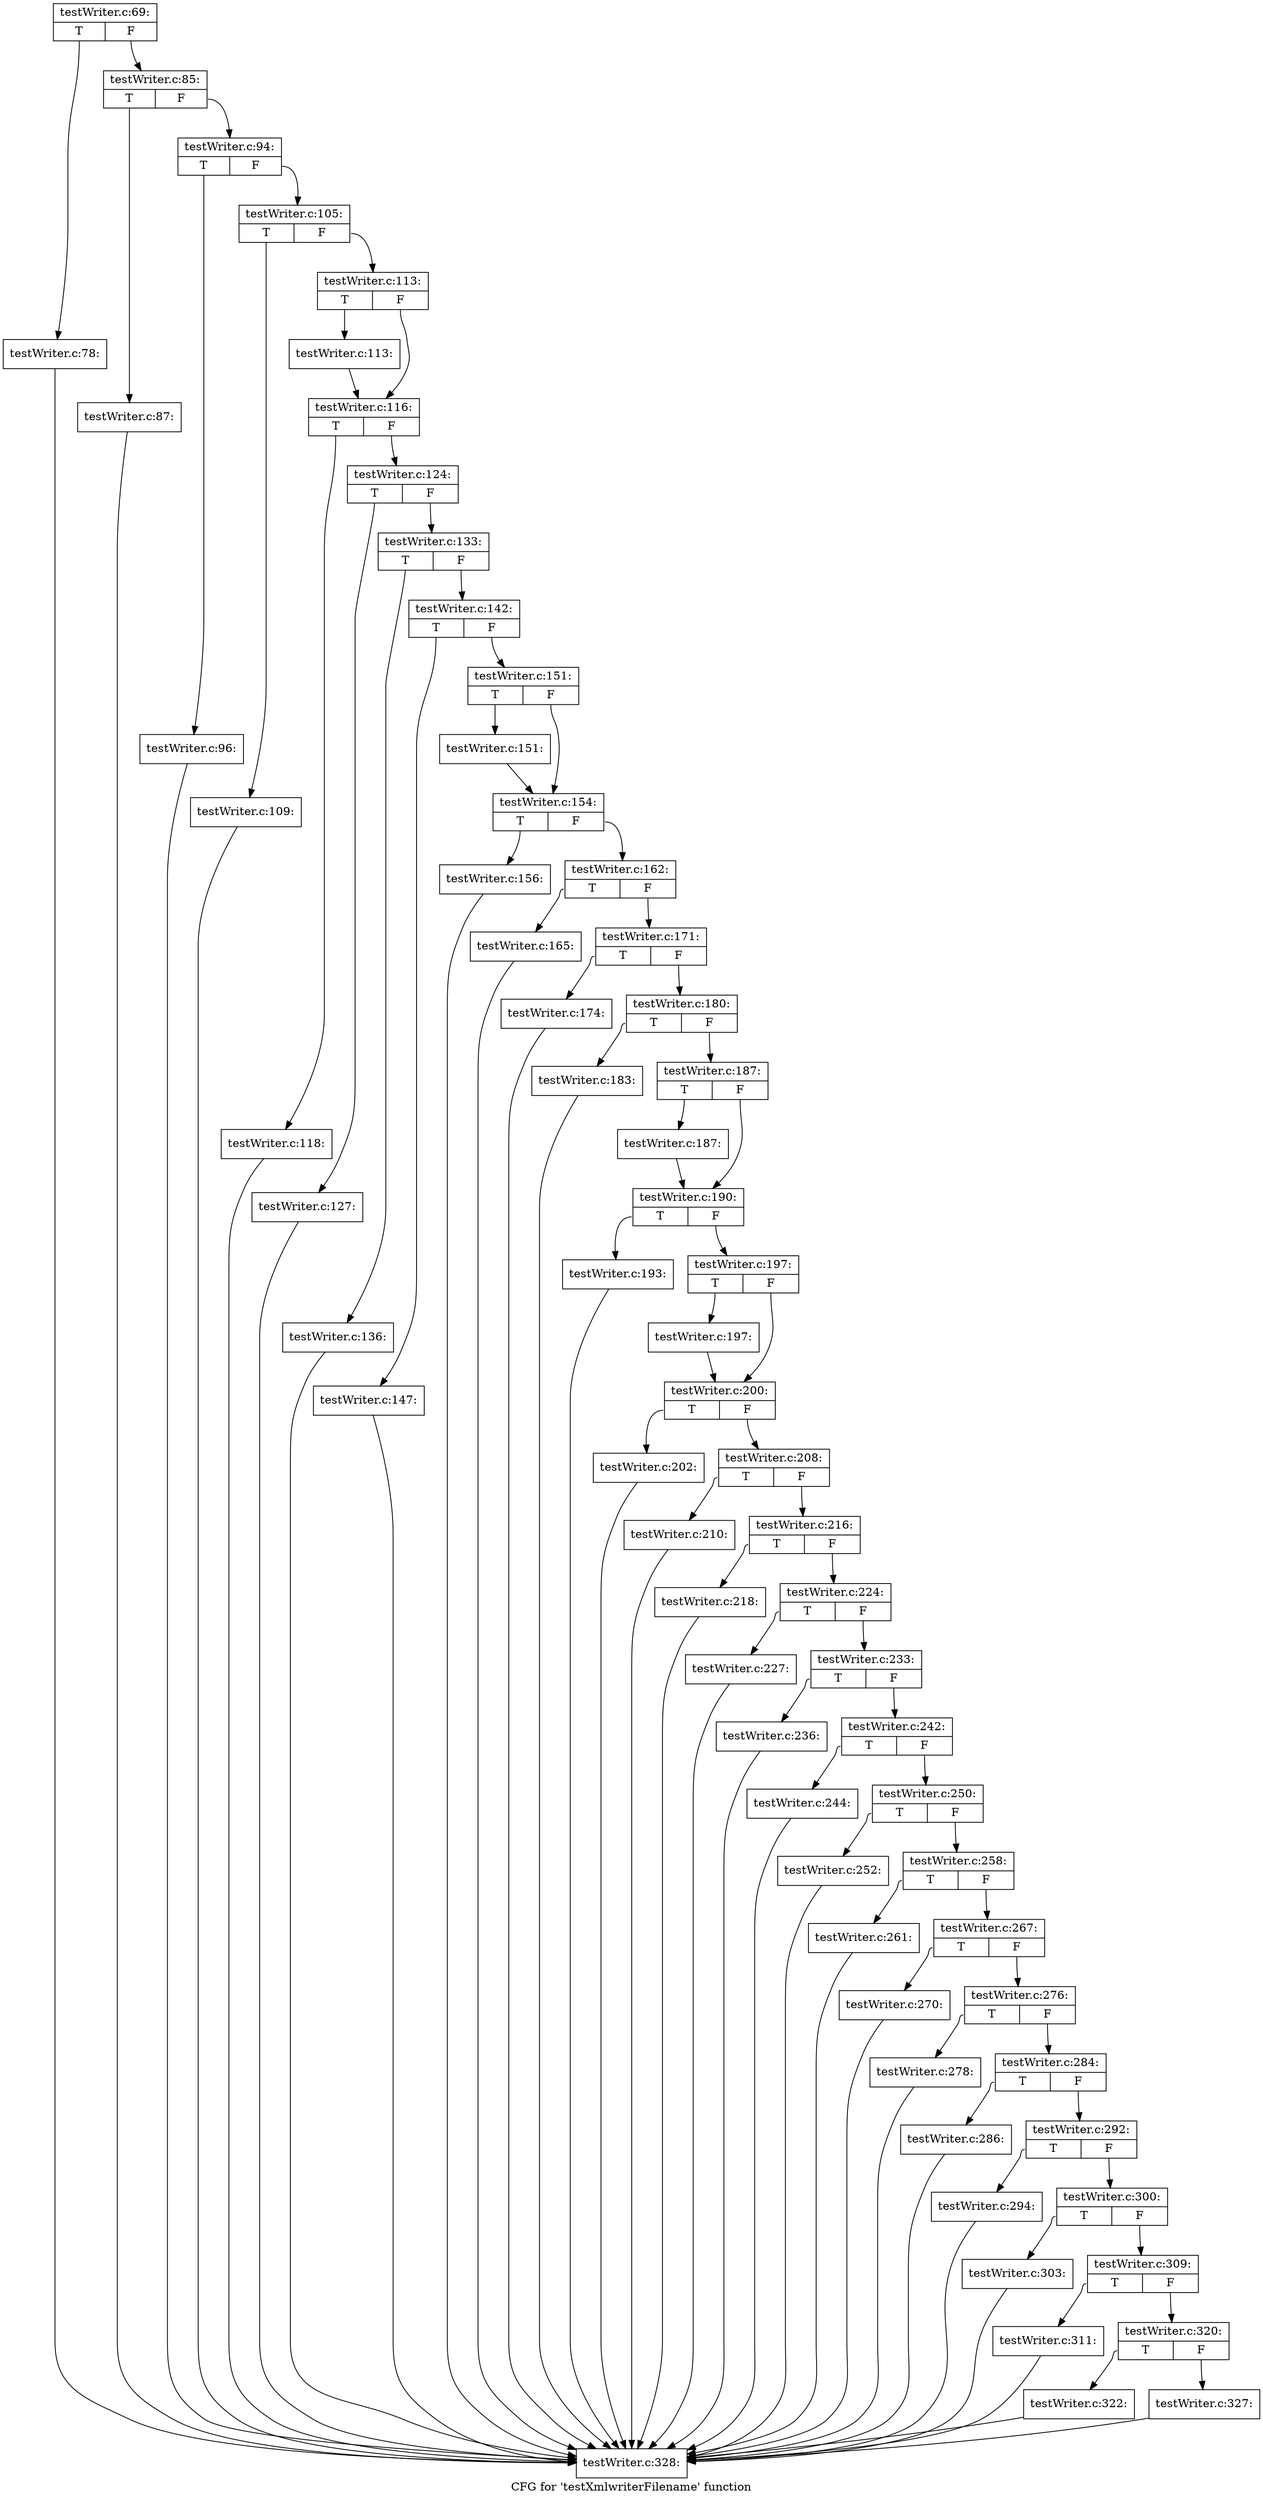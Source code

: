 digraph "CFG for 'testXmlwriterFilename' function" {
	label="CFG for 'testXmlwriterFilename' function";

	Node0x372cbd0 [shape=record,label="{testWriter.c:69:|{<s0>T|<s1>F}}"];
	Node0x372cbd0:s0 -> Node0x397ec70;
	Node0x372cbd0:s1 -> Node0x397efa0;
	Node0x397ec70 [shape=record,label="{testWriter.c:78:}"];
	Node0x397ec70 -> Node0x389b8d0;
	Node0x397efa0 [shape=record,label="{testWriter.c:85:|{<s0>T|<s1>F}}"];
	Node0x397efa0:s0 -> Node0x397fc60;
	Node0x397efa0:s1 -> Node0x397ee30;
	Node0x397fc60 [shape=record,label="{testWriter.c:87:}"];
	Node0x397fc60 -> Node0x389b8d0;
	Node0x397ee30 [shape=record,label="{testWriter.c:94:|{<s0>T|<s1>F}}"];
	Node0x397ee30:s0 -> Node0x3980e80;
	Node0x397ee30:s1 -> Node0x39811b0;
	Node0x3980e80 [shape=record,label="{testWriter.c:96:}"];
	Node0x3980e80 -> Node0x389b8d0;
	Node0x39811b0 [shape=record,label="{testWriter.c:105:|{<s0>T|<s1>F}}"];
	Node0x39811b0:s0 -> Node0x3981f60;
	Node0x39811b0:s1 -> Node0x3982590;
	Node0x3981f60 [shape=record,label="{testWriter.c:109:}"];
	Node0x3981f60 -> Node0x389b8d0;
	Node0x3982590 [shape=record,label="{testWriter.c:113:|{<s0>T|<s1>F}}"];
	Node0x3982590:s0 -> Node0x3982540;
	Node0x3982590:s1 -> Node0x396fd20;
	Node0x3982540 [shape=record,label="{testWriter.c:113:}"];
	Node0x3982540 -> Node0x396fd20;
	Node0x396fd20 [shape=record,label="{testWriter.c:116:|{<s0>T|<s1>F}}"];
	Node0x396fd20:s0 -> Node0x39806e0;
	Node0x396fd20:s1 -> Node0x3983470;
	Node0x39806e0 [shape=record,label="{testWriter.c:118:}"];
	Node0x39806e0 -> Node0x389b8d0;
	Node0x3983470 [shape=record,label="{testWriter.c:124:|{<s0>T|<s1>F}}"];
	Node0x3983470:s0 -> Node0x39845d0;
	Node0x3983470:s1 -> Node0x3984a00;
	Node0x39845d0 [shape=record,label="{testWriter.c:127:}"];
	Node0x39845d0 -> Node0x389b8d0;
	Node0x3984a00 [shape=record,label="{testWriter.c:133:|{<s0>T|<s1>F}}"];
	Node0x3984a00:s0 -> Node0x3984f00;
	Node0x3984a00:s1 -> Node0x3981570;
	Node0x3984f00 [shape=record,label="{testWriter.c:136:}"];
	Node0x3984f00 -> Node0x389b8d0;
	Node0x3981570 [shape=record,label="{testWriter.c:142:|{<s0>T|<s1>F}}"];
	Node0x3981570:s0 -> Node0x3986580;
	Node0x3981570:s1 -> Node0x39879a0;
	Node0x3986580 [shape=record,label="{testWriter.c:147:}"];
	Node0x3986580 -> Node0x389b8d0;
	Node0x39879a0 [shape=record,label="{testWriter.c:151:|{<s0>T|<s1>F}}"];
	Node0x39879a0:s0 -> Node0x3987db0;
	Node0x39879a0:s1 -> Node0x3987e00;
	Node0x3987db0 [shape=record,label="{testWriter.c:151:}"];
	Node0x3987db0 -> Node0x3987e00;
	Node0x3987e00 [shape=record,label="{testWriter.c:154:|{<s0>T|<s1>F}}"];
	Node0x3987e00:s0 -> Node0x39842a0;
	Node0x3987e00:s1 -> Node0x3982ff0;
	Node0x39842a0 [shape=record,label="{testWriter.c:156:}"];
	Node0x39842a0 -> Node0x389b8d0;
	Node0x3982ff0 [shape=record,label="{testWriter.c:162:|{<s0>T|<s1>F}}"];
	Node0x3982ff0:s0 -> Node0x39899a0;
	Node0x3982ff0:s1 -> Node0x3989cd0;
	Node0x39899a0 [shape=record,label="{testWriter.c:165:}"];
	Node0x39899a0 -> Node0x389b8d0;
	Node0x3989cd0 [shape=record,label="{testWriter.c:171:|{<s0>T|<s1>F}}"];
	Node0x3989cd0:s0 -> Node0x398ac00;
	Node0x3989cd0:s1 -> Node0x398ac50;
	Node0x398ac00 [shape=record,label="{testWriter.c:174:}"];
	Node0x398ac00 -> Node0x389b8d0;
	Node0x398ac50 [shape=record,label="{testWriter.c:180:|{<s0>T|<s1>F}}"];
	Node0x398ac50:s0 -> Node0x398ba00;
	Node0x398ac50:s1 -> Node0x398bb70;
	Node0x398ba00 [shape=record,label="{testWriter.c:183:}"];
	Node0x398ba00 -> Node0x389b8d0;
	Node0x398bb70 [shape=record,label="{testWriter.c:187:|{<s0>T|<s1>F}}"];
	Node0x398bb70:s0 -> Node0x3982370;
	Node0x398bb70:s1 -> Node0x39823c0;
	Node0x3982370 [shape=record,label="{testWriter.c:187:}"];
	Node0x3982370 -> Node0x39823c0;
	Node0x39823c0 [shape=record,label="{testWriter.c:190:|{<s0>T|<s1>F}}"];
	Node0x39823c0:s0 -> Node0x398d400;
	Node0x39823c0:s1 -> Node0x398d450;
	Node0x398d400 [shape=record,label="{testWriter.c:193:}"];
	Node0x398d400 -> Node0x389b8d0;
	Node0x398d450 [shape=record,label="{testWriter.c:197:|{<s0>T|<s1>F}}"];
	Node0x398d450:s0 -> Node0x39853a0;
	Node0x398d450:s1 -> Node0x39853f0;
	Node0x39853a0 [shape=record,label="{testWriter.c:197:}"];
	Node0x39853a0 -> Node0x39853f0;
	Node0x39853f0 [shape=record,label="{testWriter.c:200:|{<s0>T|<s1>F}}"];
	Node0x39853f0:s0 -> Node0x398e8f0;
	Node0x39853f0:s1 -> Node0x398ec80;
	Node0x398e8f0 [shape=record,label="{testWriter.c:202:}"];
	Node0x398e8f0 -> Node0x389b8d0;
	Node0x398ec80 [shape=record,label="{testWriter.c:208:|{<s0>T|<s1>F}}"];
	Node0x398ec80:s0 -> Node0x398f460;
	Node0x398ec80:s1 -> Node0x398f4b0;
	Node0x398f460 [shape=record,label="{testWriter.c:210:}"];
	Node0x398f460 -> Node0x389b8d0;
	Node0x398f4b0 [shape=record,label="{testWriter.c:216:|{<s0>T|<s1>F}}"];
	Node0x398f4b0:s0 -> Node0x398fd90;
	Node0x398f4b0:s1 -> Node0x398fde0;
	Node0x398fd90 [shape=record,label="{testWriter.c:218:}"];
	Node0x398fd90 -> Node0x389b8d0;
	Node0x398fde0 [shape=record,label="{testWriter.c:224:|{<s0>T|<s1>F}}"];
	Node0x398fde0:s0 -> Node0x39908a0;
	Node0x398fde0:s1 -> Node0x39908f0;
	Node0x39908a0 [shape=record,label="{testWriter.c:227:}"];
	Node0x39908a0 -> Node0x389b8d0;
	Node0x39908f0 [shape=record,label="{testWriter.c:233:|{<s0>T|<s1>F}}"];
	Node0x39908f0:s0 -> Node0x3988420;
	Node0x39908f0:s1 -> Node0x3988470;
	Node0x3988420 [shape=record,label="{testWriter.c:236:}"];
	Node0x3988420 -> Node0x389b8d0;
	Node0x3988470 [shape=record,label="{testWriter.c:242:|{<s0>T|<s1>F}}"];
	Node0x3988470:s0 -> Node0x3988c10;
	Node0x3988470:s1 -> Node0x3988c60;
	Node0x3988c10 [shape=record,label="{testWriter.c:244:}"];
	Node0x3988c10 -> Node0x389b8d0;
	Node0x3988c60 [shape=record,label="{testWriter.c:250:|{<s0>T|<s1>F}}"];
	Node0x3988c60:s0 -> Node0x39931b0;
	Node0x3988c60:s1 -> Node0x3993200;
	Node0x39931b0 [shape=record,label="{testWriter.c:252:}"];
	Node0x39931b0 -> Node0x389b8d0;
	Node0x3993200 [shape=record,label="{testWriter.c:258:|{<s0>T|<s1>F}}"];
	Node0x3993200:s0 -> Node0x3993c00;
	Node0x3993200:s1 -> Node0x3993c50;
	Node0x3993c00 [shape=record,label="{testWriter.c:261:}"];
	Node0x3993c00 -> Node0x389b8d0;
	Node0x3993c50 [shape=record,label="{testWriter.c:267:|{<s0>T|<s1>F}}"];
	Node0x3993c50:s0 -> Node0x3994530;
	Node0x3993c50:s1 -> Node0x3994580;
	Node0x3994530 [shape=record,label="{testWriter.c:270:}"];
	Node0x3994530 -> Node0x389b8d0;
	Node0x3994580 [shape=record,label="{testWriter.c:276:|{<s0>T|<s1>F}}"];
	Node0x3994580:s0 -> Node0x3994d20;
	Node0x3994580:s1 -> Node0x3994d70;
	Node0x3994d20 [shape=record,label="{testWriter.c:278:}"];
	Node0x3994d20 -> Node0x389b8d0;
	Node0x3994d70 [shape=record,label="{testWriter.c:284:|{<s0>T|<s1>F}}"];
	Node0x3994d70:s0 -> Node0x3995510;
	Node0x3994d70:s1 -> Node0x3995560;
	Node0x3995510 [shape=record,label="{testWriter.c:286:}"];
	Node0x3995510 -> Node0x389b8d0;
	Node0x3995560 [shape=record,label="{testWriter.c:292:|{<s0>T|<s1>F}}"];
	Node0x3995560:s0 -> Node0x3995ed0;
	Node0x3995560:s1 -> Node0x3995f20;
	Node0x3995ed0 [shape=record,label="{testWriter.c:294:}"];
	Node0x3995ed0 -> Node0x389b8d0;
	Node0x3995f20 [shape=record,label="{testWriter.c:300:|{<s0>T|<s1>F}}"];
	Node0x3995f20:s0 -> Node0x3996ae0;
	Node0x3995f20:s1 -> Node0x3996b30;
	Node0x3996ae0 [shape=record,label="{testWriter.c:303:}"];
	Node0x3996ae0 -> Node0x389b8d0;
	Node0x3996b30 [shape=record,label="{testWriter.c:309:|{<s0>T|<s1>F}}"];
	Node0x3996b30:s0 -> Node0x39972d0;
	Node0x3996b30:s1 -> Node0x3997320;
	Node0x39972d0 [shape=record,label="{testWriter.c:311:}"];
	Node0x39972d0 -> Node0x389b8d0;
	Node0x3997320 [shape=record,label="{testWriter.c:320:|{<s0>T|<s1>F}}"];
	Node0x3997320:s0 -> Node0x39980a0;
	Node0x3997320:s1 -> Node0x3998430;
	Node0x39980a0 [shape=record,label="{testWriter.c:322:}"];
	Node0x39980a0 -> Node0x389b8d0;
	Node0x3998430 [shape=record,label="{testWriter.c:327:}"];
	Node0x3998430 -> Node0x389b8d0;
	Node0x389b8d0 [shape=record,label="{testWriter.c:328:}"];
}
